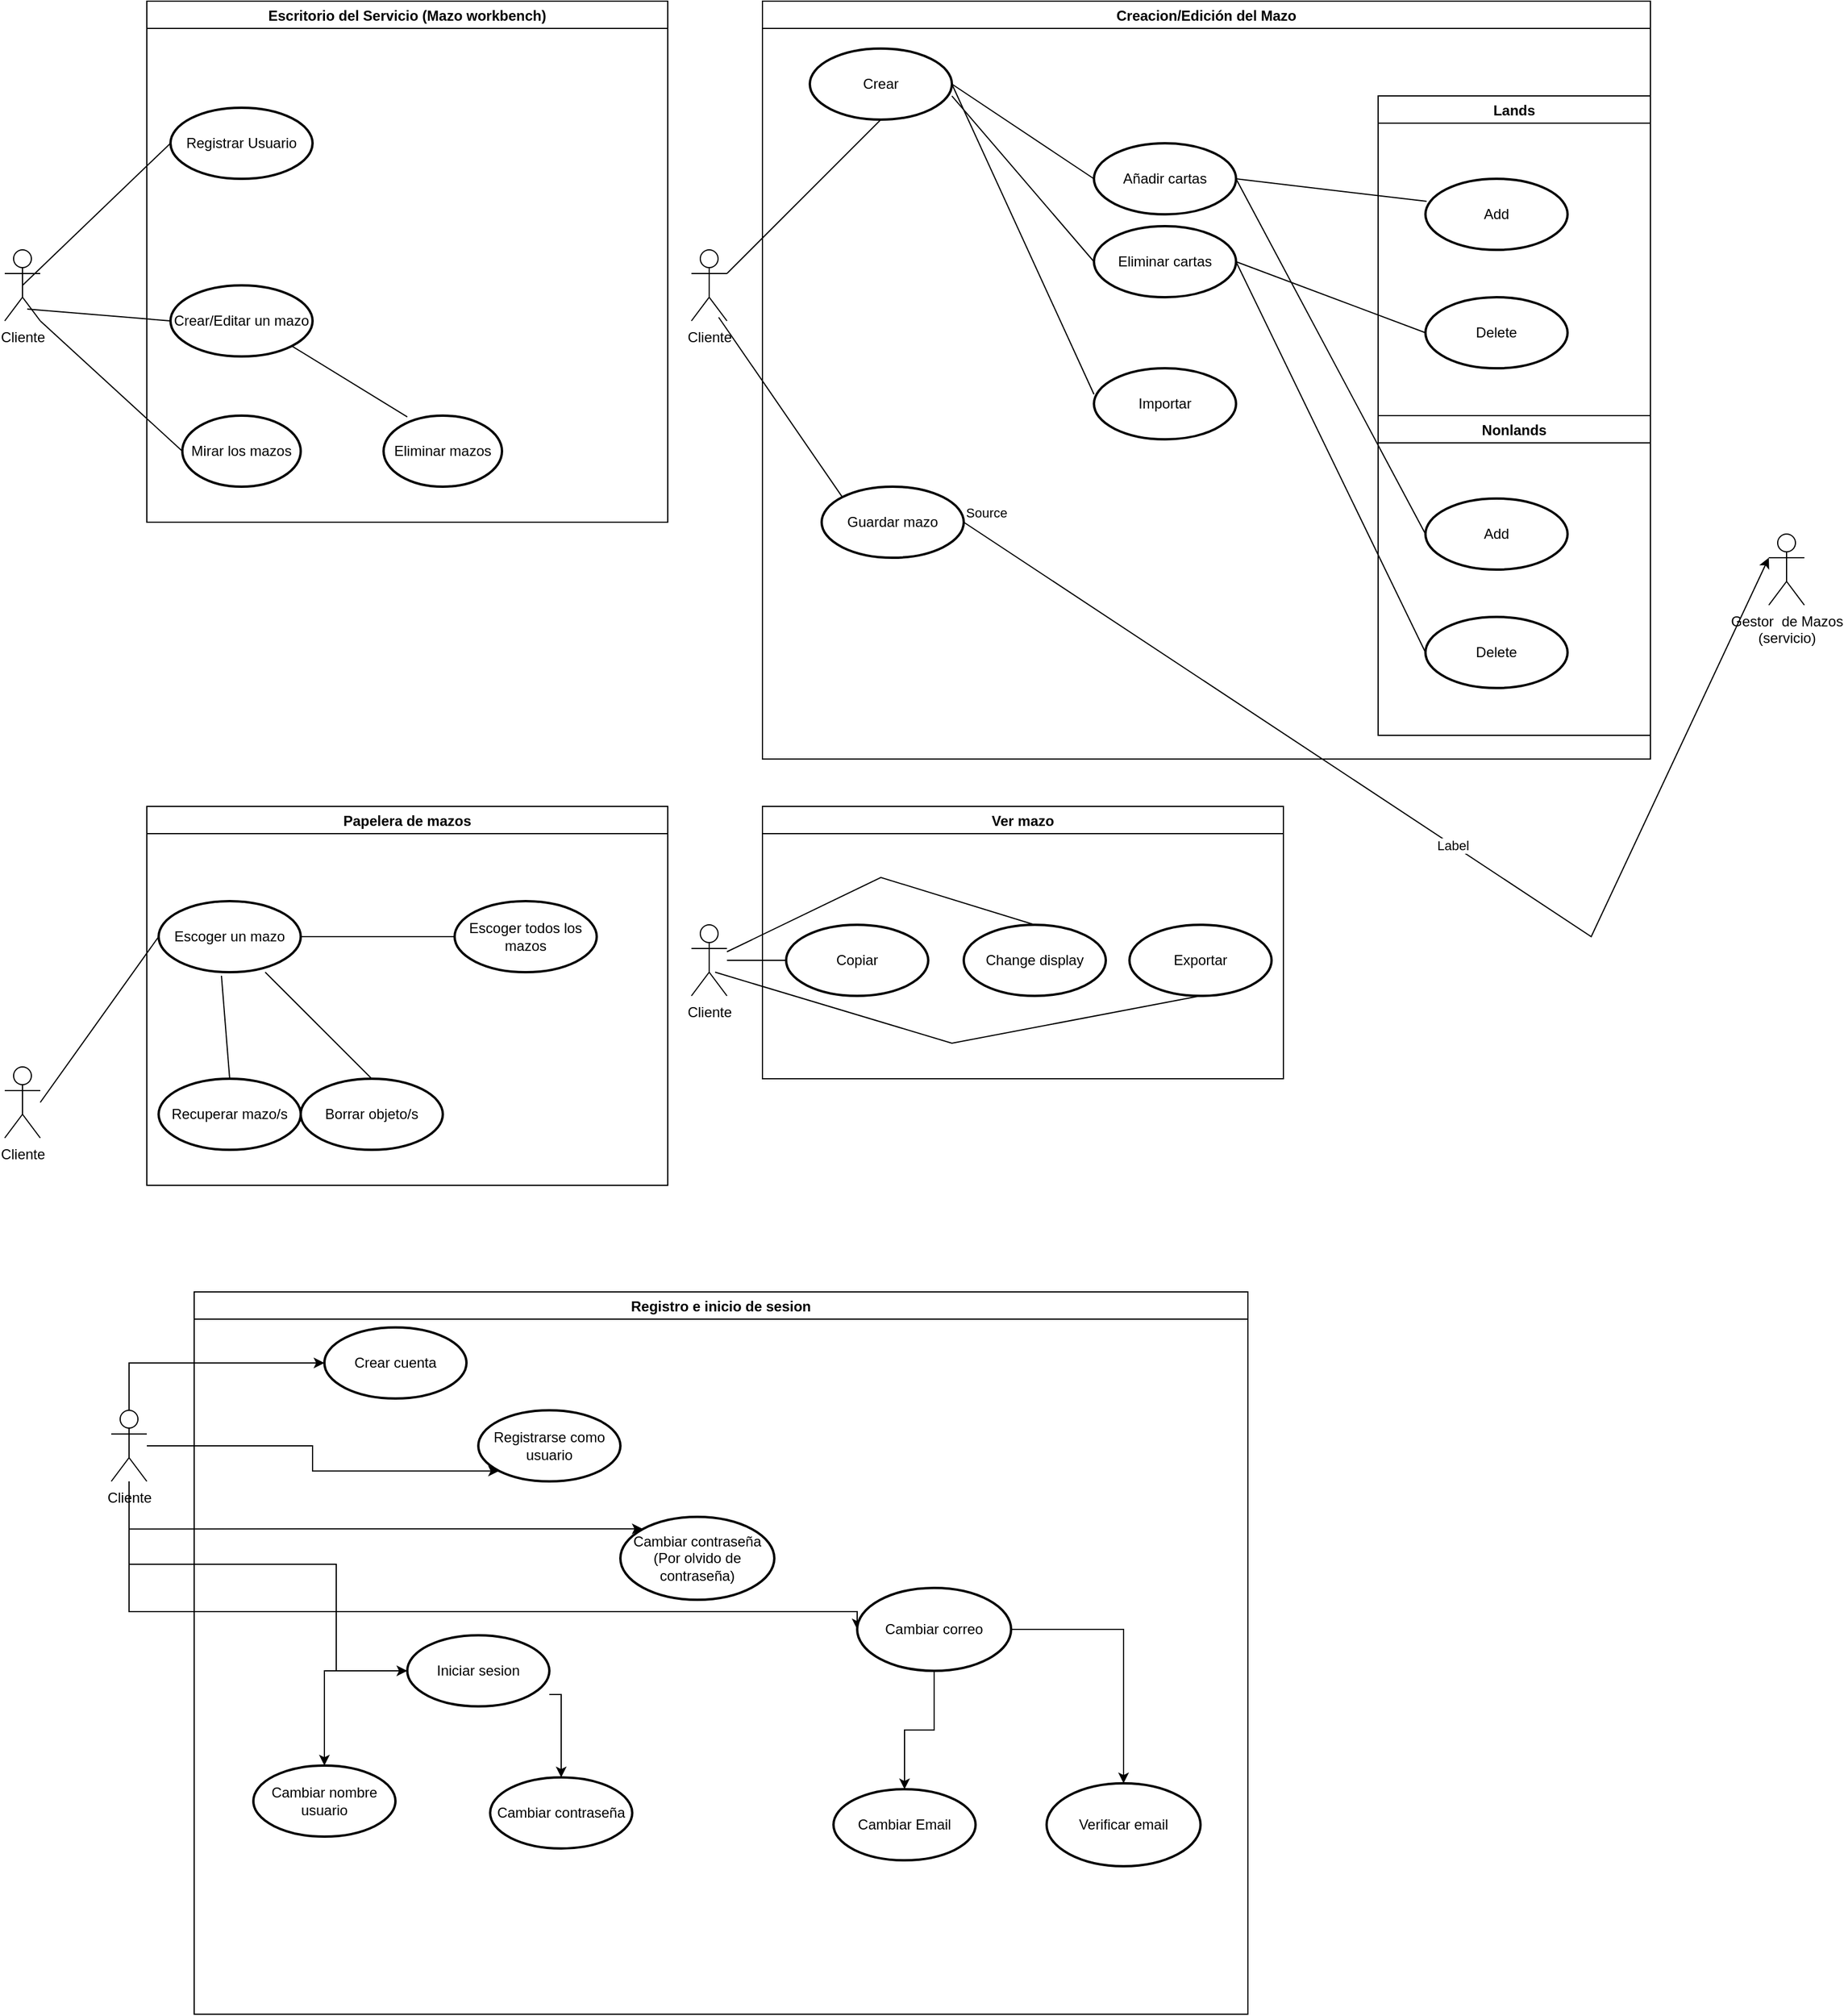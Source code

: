 <mxfile version="24.0.7" type="device">
  <diagram name="Page-1" id="g7jQOUo30wly0EwfjcqG">
    <mxGraphModel dx="1860" dy="858" grid="1" gridSize="10" guides="1" tooltips="1" connect="1" arrows="1" fold="1" page="1" pageScale="1" pageWidth="1600" pageHeight="1600" math="0" shadow="0">
      <root>
        <mxCell id="0" />
        <mxCell id="1" parent="0" />
        <mxCell id="b2gdafw9vcIs6ifxPlmt-4" value="Cliente" style="shape=umlActor;verticalLabelPosition=bottom;verticalAlign=top;html=1;" parent="1" vertex="1">
          <mxGeometry x="660" y="820" width="30" height="60" as="geometry" />
        </mxCell>
        <mxCell id="b2gdafw9vcIs6ifxPlmt-5" value="Gestor&amp;nbsp; de Mazos&lt;div&gt;(servicio)&lt;/div&gt;" style="shape=umlActor;verticalLabelPosition=bottom;verticalAlign=top;html=1;" parent="1" vertex="1">
          <mxGeometry x="1570" y="490" width="30" height="60" as="geometry" />
        </mxCell>
        <mxCell id="b2gdafw9vcIs6ifxPlmt-27" value="Papelera de mazos" style="swimlane;" parent="1" vertex="1">
          <mxGeometry x="200" y="720" width="440" height="320" as="geometry" />
        </mxCell>
        <mxCell id="b2gdafw9vcIs6ifxPlmt-29" value="Recuperar mazo/s" style="strokeWidth=2;html=1;shape=mxgraph.flowchart.start_1;whiteSpace=wrap;" parent="b2gdafw9vcIs6ifxPlmt-27" vertex="1">
          <mxGeometry x="10" y="230" width="120" height="60" as="geometry" />
        </mxCell>
        <mxCell id="b2gdafw9vcIs6ifxPlmt-57" value="&lt;div&gt;Escoger todos los mazos&lt;/div&gt;" style="strokeWidth=2;html=1;shape=mxgraph.flowchart.start_1;whiteSpace=wrap;" parent="b2gdafw9vcIs6ifxPlmt-27" vertex="1">
          <mxGeometry x="260" y="80" width="120" height="60" as="geometry" />
        </mxCell>
        <mxCell id="b2gdafw9vcIs6ifxPlmt-58" value="Borrar objeto/s" style="strokeWidth=2;html=1;shape=mxgraph.flowchart.start_1;whiteSpace=wrap;" parent="b2gdafw9vcIs6ifxPlmt-27" vertex="1">
          <mxGeometry x="130" y="230" width="120" height="60" as="geometry" />
        </mxCell>
        <mxCell id="b2gdafw9vcIs6ifxPlmt-60" value="Escoger un mazo" style="strokeWidth=2;html=1;shape=mxgraph.flowchart.start_1;whiteSpace=wrap;" parent="b2gdafw9vcIs6ifxPlmt-27" vertex="1">
          <mxGeometry x="10" y="80" width="120" height="60" as="geometry" />
        </mxCell>
        <mxCell id="oIikqwytzSIiOgdCLlzZ-25" value="" style="endArrow=none;html=1;rounded=0;entryX=0;entryY=0.5;entryDx=0;entryDy=0;entryPerimeter=0;exitX=1;exitY=0.5;exitDx=0;exitDy=0;exitPerimeter=0;" parent="b2gdafw9vcIs6ifxPlmt-27" source="b2gdafw9vcIs6ifxPlmt-60" target="b2gdafw9vcIs6ifxPlmt-57" edge="1">
          <mxGeometry width="50" height="50" relative="1" as="geometry">
            <mxPoint x="230" y="330" as="sourcePoint" />
            <mxPoint x="280" y="280" as="targetPoint" />
          </mxGeometry>
        </mxCell>
        <mxCell id="oIikqwytzSIiOgdCLlzZ-26" value="" style="endArrow=none;html=1;rounded=0;entryX=0.442;entryY=1.05;entryDx=0;entryDy=0;entryPerimeter=0;exitX=0.5;exitY=0;exitDx=0;exitDy=0;exitPerimeter=0;" parent="b2gdafw9vcIs6ifxPlmt-27" source="b2gdafw9vcIs6ifxPlmt-29" target="b2gdafw9vcIs6ifxPlmt-60" edge="1">
          <mxGeometry width="50" height="50" relative="1" as="geometry">
            <mxPoint x="230" y="330" as="sourcePoint" />
            <mxPoint x="280" y="280" as="targetPoint" />
          </mxGeometry>
        </mxCell>
        <mxCell id="oIikqwytzSIiOgdCLlzZ-27" value="" style="endArrow=none;html=1;rounded=0;exitX=0.5;exitY=0;exitDx=0;exitDy=0;exitPerimeter=0;" parent="b2gdafw9vcIs6ifxPlmt-27" source="b2gdafw9vcIs6ifxPlmt-58" target="b2gdafw9vcIs6ifxPlmt-60" edge="1">
          <mxGeometry width="50" height="50" relative="1" as="geometry">
            <mxPoint x="230" y="330" as="sourcePoint" />
            <mxPoint x="280" y="280" as="targetPoint" />
          </mxGeometry>
        </mxCell>
        <mxCell id="b2gdafw9vcIs6ifxPlmt-34" value="Escritorio del Servicio (Mazo workbench)" style="swimlane;" parent="1" vertex="1">
          <mxGeometry x="200" y="40" width="440" height="440" as="geometry" />
        </mxCell>
        <mxCell id="b2gdafw9vcIs6ifxPlmt-35" value="Registrar Usuario" style="strokeWidth=2;html=1;shape=mxgraph.flowchart.start_1;whiteSpace=wrap;" parent="b2gdafw9vcIs6ifxPlmt-34" vertex="1">
          <mxGeometry x="20" y="90" width="120" height="60" as="geometry" />
        </mxCell>
        <mxCell id="b2gdafw9vcIs6ifxPlmt-37" value="Crear/Editar un mazo" style="strokeWidth=2;html=1;shape=mxgraph.flowchart.start_1;whiteSpace=wrap;" parent="b2gdafw9vcIs6ifxPlmt-34" vertex="1">
          <mxGeometry x="20" y="240" width="120" height="60" as="geometry" />
        </mxCell>
        <mxCell id="b2gdafw9vcIs6ifxPlmt-38" value="Eliminar mazos" style="strokeWidth=2;html=1;shape=mxgraph.flowchart.start_1;whiteSpace=wrap;" parent="b2gdafw9vcIs6ifxPlmt-34" vertex="1">
          <mxGeometry x="200" y="350" width="100" height="60" as="geometry" />
        </mxCell>
        <mxCell id="b2gdafw9vcIs6ifxPlmt-39" value="Mirar los mazos" style="strokeWidth=2;html=1;shape=mxgraph.flowchart.start_1;whiteSpace=wrap;" parent="b2gdafw9vcIs6ifxPlmt-34" vertex="1">
          <mxGeometry x="30" y="350" width="100" height="60" as="geometry" />
        </mxCell>
        <mxCell id="oIikqwytzSIiOgdCLlzZ-31" value="" style="endArrow=none;html=1;rounded=0;entryX=0.855;entryY=0.855;entryDx=0;entryDy=0;entryPerimeter=0;exitX=0.2;exitY=0.017;exitDx=0;exitDy=0;exitPerimeter=0;" parent="b2gdafw9vcIs6ifxPlmt-34" source="b2gdafw9vcIs6ifxPlmt-38" target="b2gdafw9vcIs6ifxPlmt-37" edge="1">
          <mxGeometry width="50" height="50" relative="1" as="geometry">
            <mxPoint x="230" y="350" as="sourcePoint" />
            <mxPoint x="280" y="300" as="targetPoint" />
          </mxGeometry>
        </mxCell>
        <mxCell id="b2gdafw9vcIs6ifxPlmt-40" value="Creacion/Edición del Mazo" style="swimlane;" parent="1" vertex="1">
          <mxGeometry x="720" y="40" width="750" height="640" as="geometry" />
        </mxCell>
        <mxCell id="b2gdafw9vcIs6ifxPlmt-69" value="Guardar mazo" style="strokeWidth=2;html=1;shape=mxgraph.flowchart.start_1;whiteSpace=wrap;" parent="b2gdafw9vcIs6ifxPlmt-40" vertex="1">
          <mxGeometry x="50" y="410" width="120" height="60" as="geometry" />
        </mxCell>
        <mxCell id="b2gdafw9vcIs6ifxPlmt-72" value="Crear" style="strokeWidth=2;html=1;shape=mxgraph.flowchart.start_1;whiteSpace=wrap;" parent="b2gdafw9vcIs6ifxPlmt-40" vertex="1">
          <mxGeometry x="40" y="40" width="120" height="60" as="geometry" />
        </mxCell>
        <mxCell id="b2gdafw9vcIs6ifxPlmt-42" value="Añadir cartas" style="strokeWidth=2;html=1;shape=mxgraph.flowchart.start_1;whiteSpace=wrap;" parent="b2gdafw9vcIs6ifxPlmt-40" vertex="1">
          <mxGeometry x="280" y="120" width="120" height="60" as="geometry" />
        </mxCell>
        <mxCell id="b2gdafw9vcIs6ifxPlmt-73" value="Eliminar cartas" style="strokeWidth=2;html=1;shape=mxgraph.flowchart.start_1;whiteSpace=wrap;" parent="b2gdafw9vcIs6ifxPlmt-40" vertex="1">
          <mxGeometry x="280" y="190" width="120" height="60" as="geometry" />
        </mxCell>
        <mxCell id="b2gdafw9vcIs6ifxPlmt-81" value="Importar" style="strokeWidth=2;html=1;shape=mxgraph.flowchart.start_1;whiteSpace=wrap;" parent="b2gdafw9vcIs6ifxPlmt-40" vertex="1">
          <mxGeometry x="280" y="310" width="120" height="60" as="geometry" />
        </mxCell>
        <mxCell id="oIikqwytzSIiOgdCLlzZ-10" value="Nonlands" style="swimlane;" parent="b2gdafw9vcIs6ifxPlmt-40" vertex="1">
          <mxGeometry x="520" y="350" width="230" height="270" as="geometry" />
        </mxCell>
        <mxCell id="oIikqwytzSIiOgdCLlzZ-11" value="Add" style="strokeWidth=2;html=1;shape=mxgraph.flowchart.start_1;whiteSpace=wrap;" parent="oIikqwytzSIiOgdCLlzZ-10" vertex="1">
          <mxGeometry x="40" y="70" width="120" height="60" as="geometry" />
        </mxCell>
        <mxCell id="oIikqwytzSIiOgdCLlzZ-12" value="Delete" style="strokeWidth=2;html=1;shape=mxgraph.flowchart.start_1;whiteSpace=wrap;" parent="oIikqwytzSIiOgdCLlzZ-10" vertex="1">
          <mxGeometry x="40" y="170" width="120" height="60" as="geometry" />
        </mxCell>
        <mxCell id="oIikqwytzSIiOgdCLlzZ-13" value="Lands" style="swimlane;" parent="b2gdafw9vcIs6ifxPlmt-40" vertex="1">
          <mxGeometry x="520" y="80" width="230" height="270" as="geometry" />
        </mxCell>
        <mxCell id="oIikqwytzSIiOgdCLlzZ-14" value="Add" style="strokeWidth=2;html=1;shape=mxgraph.flowchart.start_1;whiteSpace=wrap;" parent="oIikqwytzSIiOgdCLlzZ-13" vertex="1">
          <mxGeometry x="40" y="70" width="120" height="60" as="geometry" />
        </mxCell>
        <mxCell id="oIikqwytzSIiOgdCLlzZ-15" value="Delete" style="strokeWidth=2;html=1;shape=mxgraph.flowchart.start_1;whiteSpace=wrap;" parent="oIikqwytzSIiOgdCLlzZ-13" vertex="1">
          <mxGeometry x="40" y="170" width="120" height="60" as="geometry" />
        </mxCell>
        <mxCell id="oIikqwytzSIiOgdCLlzZ-17" value="" style="endArrow=none;html=1;rounded=0;entryX=1;entryY=0.5;entryDx=0;entryDy=0;entryPerimeter=0;exitX=0.008;exitY=0.317;exitDx=0;exitDy=0;exitPerimeter=0;" parent="b2gdafw9vcIs6ifxPlmt-40" source="oIikqwytzSIiOgdCLlzZ-14" target="b2gdafw9vcIs6ifxPlmt-42" edge="1">
          <mxGeometry width="50" height="50" relative="1" as="geometry">
            <mxPoint x="450" y="490" as="sourcePoint" />
            <mxPoint x="500" y="440" as="targetPoint" />
          </mxGeometry>
        </mxCell>
        <mxCell id="oIikqwytzSIiOgdCLlzZ-18" value="" style="endArrow=none;html=1;rounded=0;entryX=1;entryY=0.5;entryDx=0;entryDy=0;entryPerimeter=0;exitX=0;exitY=0.5;exitDx=0;exitDy=0;exitPerimeter=0;" parent="b2gdafw9vcIs6ifxPlmt-40" source="oIikqwytzSIiOgdCLlzZ-11" target="b2gdafw9vcIs6ifxPlmt-42" edge="1">
          <mxGeometry width="50" height="50" relative="1" as="geometry">
            <mxPoint x="571" y="179" as="sourcePoint" />
            <mxPoint x="410" y="160" as="targetPoint" />
          </mxGeometry>
        </mxCell>
        <mxCell id="oIikqwytzSIiOgdCLlzZ-19" value="" style="endArrow=none;html=1;rounded=0;entryX=1;entryY=0.5;entryDx=0;entryDy=0;entryPerimeter=0;exitX=0;exitY=0.5;exitDx=0;exitDy=0;exitPerimeter=0;" parent="b2gdafw9vcIs6ifxPlmt-40" source="oIikqwytzSIiOgdCLlzZ-12" edge="1">
          <mxGeometry width="50" height="50" relative="1" as="geometry">
            <mxPoint x="560" y="520" as="sourcePoint" />
            <mxPoint x="400" y="220" as="targetPoint" />
          </mxGeometry>
        </mxCell>
        <mxCell id="oIikqwytzSIiOgdCLlzZ-20" value="" style="endArrow=none;html=1;rounded=0;entryX=1;entryY=0.5;entryDx=0;entryDy=0;entryPerimeter=0;exitX=0;exitY=0.5;exitDx=0;exitDy=0;exitPerimeter=0;" parent="b2gdafw9vcIs6ifxPlmt-40" source="oIikqwytzSIiOgdCLlzZ-15" edge="1">
          <mxGeometry width="50" height="50" relative="1" as="geometry">
            <mxPoint x="561" y="239" as="sourcePoint" />
            <mxPoint x="400" y="220" as="targetPoint" />
          </mxGeometry>
        </mxCell>
        <mxCell id="oIikqwytzSIiOgdCLlzZ-32" value="" style="endArrow=none;html=1;rounded=0;entryX=1;entryY=0.5;entryDx=0;entryDy=0;entryPerimeter=0;exitX=0;exitY=0.5;exitDx=0;exitDy=0;exitPerimeter=0;" parent="b2gdafw9vcIs6ifxPlmt-40" source="b2gdafw9vcIs6ifxPlmt-42" target="b2gdafw9vcIs6ifxPlmt-72" edge="1">
          <mxGeometry width="50" height="50" relative="1" as="geometry">
            <mxPoint x="170" y="350" as="sourcePoint" />
            <mxPoint x="220" y="300" as="targetPoint" />
          </mxGeometry>
        </mxCell>
        <mxCell id="oIikqwytzSIiOgdCLlzZ-33" value="" style="endArrow=none;html=1;rounded=0;entryX=1;entryY=0.667;entryDx=0;entryDy=0;entryPerimeter=0;exitX=0;exitY=0.5;exitDx=0;exitDy=0;exitPerimeter=0;" parent="b2gdafw9vcIs6ifxPlmt-40" source="b2gdafw9vcIs6ifxPlmt-73" target="b2gdafw9vcIs6ifxPlmt-72" edge="1">
          <mxGeometry width="50" height="50" relative="1" as="geometry">
            <mxPoint x="170" y="350" as="sourcePoint" />
            <mxPoint x="220" y="300" as="targetPoint" />
          </mxGeometry>
        </mxCell>
        <mxCell id="oIikqwytzSIiOgdCLlzZ-34" value="" style="endArrow=none;html=1;rounded=0;entryX=1;entryY=0.5;entryDx=0;entryDy=0;entryPerimeter=0;exitX=0;exitY=0.367;exitDx=0;exitDy=0;exitPerimeter=0;" parent="b2gdafw9vcIs6ifxPlmt-40" source="b2gdafw9vcIs6ifxPlmt-81" target="b2gdafw9vcIs6ifxPlmt-72" edge="1">
          <mxGeometry width="50" height="50" relative="1" as="geometry">
            <mxPoint x="170" y="350" as="sourcePoint" />
            <mxPoint x="220" y="300" as="targetPoint" />
          </mxGeometry>
        </mxCell>
        <mxCell id="b2gdafw9vcIs6ifxPlmt-46" value="Ver mazo" style="swimlane;" parent="1" vertex="1">
          <mxGeometry x="720" y="720" width="440" height="230" as="geometry" />
        </mxCell>
        <mxCell id="oIikqwytzSIiOgdCLlzZ-1" value="Exportar" style="strokeWidth=2;html=1;shape=mxgraph.flowchart.start_1;whiteSpace=wrap;" parent="b2gdafw9vcIs6ifxPlmt-46" vertex="1">
          <mxGeometry x="310" y="100" width="120" height="60" as="geometry" />
        </mxCell>
        <mxCell id="oIikqwytzSIiOgdCLlzZ-2" value="Copiar" style="strokeWidth=2;html=1;shape=mxgraph.flowchart.start_1;whiteSpace=wrap;" parent="b2gdafw9vcIs6ifxPlmt-46" vertex="1">
          <mxGeometry x="20" y="100" width="120" height="60" as="geometry" />
        </mxCell>
        <mxCell id="oIikqwytzSIiOgdCLlzZ-16" value="Change display" style="strokeWidth=2;html=1;shape=mxgraph.flowchart.start_1;whiteSpace=wrap;" parent="b2gdafw9vcIs6ifxPlmt-46" vertex="1">
          <mxGeometry x="170" y="100" width="120" height="60" as="geometry" />
        </mxCell>
        <mxCell id="b2gdafw9vcIs6ifxPlmt-61" value="Cliente" style="shape=umlActor;verticalLabelPosition=bottom;verticalAlign=top;html=1;" parent="1" vertex="1">
          <mxGeometry x="80" y="250" width="30" height="60" as="geometry" />
        </mxCell>
        <mxCell id="b2gdafw9vcIs6ifxPlmt-62" value="Cliente" style="shape=umlActor;verticalLabelPosition=bottom;verticalAlign=top;html=1;" parent="1" vertex="1">
          <mxGeometry x="80" y="940" width="30" height="60" as="geometry" />
        </mxCell>
        <mxCell id="b2gdafw9vcIs6ifxPlmt-63" value="Cliente" style="shape=umlActor;verticalLabelPosition=bottom;verticalAlign=top;html=1;" parent="1" vertex="1">
          <mxGeometry x="660" y="250" width="30" height="60" as="geometry" />
        </mxCell>
        <mxCell id="oIikqwytzSIiOgdCLlzZ-21" value="" style="endArrow=none;html=1;rounded=0;entryX=0.5;entryY=0;entryDx=0;entryDy=0;entryPerimeter=0;" parent="1" source="b2gdafw9vcIs6ifxPlmt-4" target="oIikqwytzSIiOgdCLlzZ-16" edge="1">
          <mxGeometry width="50" height="50" relative="1" as="geometry">
            <mxPoint x="1170" y="870" as="sourcePoint" />
            <mxPoint x="1220" y="820" as="targetPoint" />
            <Array as="points">
              <mxPoint x="820" y="780" />
            </Array>
          </mxGeometry>
        </mxCell>
        <mxCell id="oIikqwytzSIiOgdCLlzZ-22" value="" style="endArrow=none;html=1;rounded=0;entryX=0;entryY=0.5;entryDx=0;entryDy=0;entryPerimeter=0;" parent="1" source="b2gdafw9vcIs6ifxPlmt-4" target="oIikqwytzSIiOgdCLlzZ-2" edge="1">
          <mxGeometry width="50" height="50" relative="1" as="geometry">
            <mxPoint x="1170" y="870" as="sourcePoint" />
            <mxPoint x="1220" y="820" as="targetPoint" />
          </mxGeometry>
        </mxCell>
        <mxCell id="oIikqwytzSIiOgdCLlzZ-23" value="" style="endArrow=none;html=1;rounded=0;exitX=0.667;exitY=0.667;exitDx=0;exitDy=0;exitPerimeter=0;entryX=0.5;entryY=1;entryDx=0;entryDy=0;entryPerimeter=0;" parent="1" source="b2gdafw9vcIs6ifxPlmt-4" target="oIikqwytzSIiOgdCLlzZ-1" edge="1">
          <mxGeometry width="50" height="50" relative="1" as="geometry">
            <mxPoint x="1170" y="870" as="sourcePoint" />
            <mxPoint x="1220" y="820" as="targetPoint" />
            <Array as="points">
              <mxPoint x="880" y="920" />
            </Array>
          </mxGeometry>
        </mxCell>
        <mxCell id="oIikqwytzSIiOgdCLlzZ-24" value="" style="endArrow=none;html=1;rounded=0;entryX=0;entryY=0.5;entryDx=0;entryDy=0;entryPerimeter=0;" parent="1" target="b2gdafw9vcIs6ifxPlmt-60" edge="1">
          <mxGeometry width="50" height="50" relative="1" as="geometry">
            <mxPoint x="110" y="970" as="sourcePoint" />
            <mxPoint x="160" y="920" as="targetPoint" />
          </mxGeometry>
        </mxCell>
        <mxCell id="oIikqwytzSIiOgdCLlzZ-28" value="" style="endArrow=none;html=1;rounded=0;entryX=0.5;entryY=0.5;entryDx=0;entryDy=0;entryPerimeter=0;exitX=0;exitY=0.5;exitDx=0;exitDy=0;exitPerimeter=0;" parent="1" source="b2gdafw9vcIs6ifxPlmt-35" target="b2gdafw9vcIs6ifxPlmt-61" edge="1">
          <mxGeometry width="50" height="50" relative="1" as="geometry">
            <mxPoint x="430" y="390" as="sourcePoint" />
            <mxPoint x="480" y="340" as="targetPoint" />
          </mxGeometry>
        </mxCell>
        <mxCell id="oIikqwytzSIiOgdCLlzZ-29" value="" style="endArrow=none;html=1;rounded=0;entryX=0.633;entryY=0.833;entryDx=0;entryDy=0;entryPerimeter=0;exitX=0;exitY=0.5;exitDx=0;exitDy=0;exitPerimeter=0;" parent="1" source="b2gdafw9vcIs6ifxPlmt-37" target="b2gdafw9vcIs6ifxPlmt-61" edge="1">
          <mxGeometry width="50" height="50" relative="1" as="geometry">
            <mxPoint x="430" y="390" as="sourcePoint" />
            <mxPoint x="480" y="340" as="targetPoint" />
          </mxGeometry>
        </mxCell>
        <mxCell id="oIikqwytzSIiOgdCLlzZ-30" value="" style="endArrow=none;html=1;rounded=0;entryX=1;entryY=1;entryDx=0;entryDy=0;entryPerimeter=0;exitX=0;exitY=0.5;exitDx=0;exitDy=0;exitPerimeter=0;" parent="1" source="b2gdafw9vcIs6ifxPlmt-39" target="b2gdafw9vcIs6ifxPlmt-61" edge="1">
          <mxGeometry width="50" height="50" relative="1" as="geometry">
            <mxPoint x="430" y="390" as="sourcePoint" />
            <mxPoint x="480" y="340" as="targetPoint" />
          </mxGeometry>
        </mxCell>
        <mxCell id="oIikqwytzSIiOgdCLlzZ-36" value="" style="endArrow=none;html=1;rounded=0;entryX=0.5;entryY=1;entryDx=0;entryDy=0;entryPerimeter=0;exitX=1;exitY=0.333;exitDx=0;exitDy=0;exitPerimeter=0;" parent="1" source="b2gdafw9vcIs6ifxPlmt-63" target="b2gdafw9vcIs6ifxPlmt-72" edge="1">
          <mxGeometry width="50" height="50" relative="1" as="geometry">
            <mxPoint x="890" y="390" as="sourcePoint" />
            <mxPoint x="940" y="340" as="targetPoint" />
          </mxGeometry>
        </mxCell>
        <mxCell id="oIikqwytzSIiOgdCLlzZ-37" value="" style="endArrow=none;html=1;rounded=0;entryX=0.767;entryY=0.95;entryDx=0;entryDy=0;entryPerimeter=0;exitX=0.145;exitY=0.145;exitDx=0;exitDy=0;exitPerimeter=0;" parent="1" source="b2gdafw9vcIs6ifxPlmt-69" target="b2gdafw9vcIs6ifxPlmt-63" edge="1">
          <mxGeometry width="50" height="50" relative="1" as="geometry">
            <mxPoint x="890" y="390" as="sourcePoint" />
            <mxPoint x="940" y="340" as="targetPoint" />
          </mxGeometry>
        </mxCell>
        <mxCell id="oIikqwytzSIiOgdCLlzZ-38" value="" style="endArrow=classic;html=1;rounded=0;exitX=1;exitY=0.5;exitDx=0;exitDy=0;exitPerimeter=0;entryX=0;entryY=0.333;entryDx=0;entryDy=0;entryPerimeter=0;" parent="1" source="b2gdafw9vcIs6ifxPlmt-69" target="b2gdafw9vcIs6ifxPlmt-5" edge="1">
          <mxGeometry relative="1" as="geometry">
            <mxPoint x="1130" y="600" as="sourcePoint" />
            <mxPoint x="1290" y="600" as="targetPoint" />
            <Array as="points">
              <mxPoint x="1420" y="830" />
            </Array>
          </mxGeometry>
        </mxCell>
        <mxCell id="oIikqwytzSIiOgdCLlzZ-39" value="Label" style="edgeLabel;resizable=0;html=1;;align=center;verticalAlign=middle;" parent="oIikqwytzSIiOgdCLlzZ-38" connectable="0" vertex="1">
          <mxGeometry relative="1" as="geometry" />
        </mxCell>
        <mxCell id="oIikqwytzSIiOgdCLlzZ-40" value="Source" style="edgeLabel;resizable=0;html=1;;align=left;verticalAlign=bottom;" parent="oIikqwytzSIiOgdCLlzZ-38" connectable="0" vertex="1">
          <mxGeometry x="-1" relative="1" as="geometry" />
        </mxCell>
        <mxCell id="PvsV8ZNMPgOsQi2cF9u8-26" style="edgeStyle=orthogonalEdgeStyle;rounded=0;orthogonalLoop=1;jettySize=auto;html=1;" edge="1" parent="1" source="PvsV8ZNMPgOsQi2cF9u8-3" target="PvsV8ZNMPgOsQi2cF9u8-15">
          <mxGeometry relative="1" as="geometry">
            <Array as="points">
              <mxPoint x="185" y="1190" />
            </Array>
          </mxGeometry>
        </mxCell>
        <mxCell id="PvsV8ZNMPgOsQi2cF9u8-29" style="edgeStyle=orthogonalEdgeStyle;rounded=0;orthogonalLoop=1;jettySize=auto;html=1;" edge="1" parent="1" source="PvsV8ZNMPgOsQi2cF9u8-3" target="PvsV8ZNMPgOsQi2cF9u8-28">
          <mxGeometry relative="1" as="geometry">
            <Array as="points">
              <mxPoint x="185" y="1360" />
              <mxPoint x="360" y="1360" />
              <mxPoint x="360" y="1450" />
            </Array>
          </mxGeometry>
        </mxCell>
        <mxCell id="PvsV8ZNMPgOsQi2cF9u8-31" style="edgeStyle=orthogonalEdgeStyle;rounded=0;orthogonalLoop=1;jettySize=auto;html=1;entryX=0.145;entryY=0.145;entryDx=0;entryDy=0;entryPerimeter=0;" edge="1" parent="1" source="PvsV8ZNMPgOsQi2cF9u8-3" target="PvsV8ZNMPgOsQi2cF9u8-18">
          <mxGeometry relative="1" as="geometry">
            <Array as="points">
              <mxPoint x="185" y="1330" />
            </Array>
          </mxGeometry>
        </mxCell>
        <mxCell id="PvsV8ZNMPgOsQi2cF9u8-36" style="edgeStyle=orthogonalEdgeStyle;rounded=0;orthogonalLoop=1;jettySize=auto;html=1;entryX=0;entryY=0.5;entryDx=0;entryDy=0;entryPerimeter=0;" edge="1" parent="1" source="PvsV8ZNMPgOsQi2cF9u8-3" target="PvsV8ZNMPgOsQi2cF9u8-35">
          <mxGeometry relative="1" as="geometry">
            <Array as="points">
              <mxPoint x="185" y="1400" />
              <mxPoint x="800" y="1400" />
            </Array>
          </mxGeometry>
        </mxCell>
        <mxCell id="PvsV8ZNMPgOsQi2cF9u8-3" value="Cliente" style="shape=umlActor;verticalLabelPosition=bottom;verticalAlign=top;html=1;" vertex="1" parent="1">
          <mxGeometry x="170" y="1230" width="30" height="60" as="geometry" />
        </mxCell>
        <mxCell id="PvsV8ZNMPgOsQi2cF9u8-4" value="Registro e inicio de sesion" style="swimlane;" vertex="1" parent="1">
          <mxGeometry x="240" y="1130" width="890" height="610" as="geometry" />
        </mxCell>
        <mxCell id="PvsV8ZNMPgOsQi2cF9u8-8" value="Registrarse como usuario" style="strokeWidth=2;html=1;shape=mxgraph.flowchart.start_1;whiteSpace=wrap;" vertex="1" parent="PvsV8ZNMPgOsQi2cF9u8-4">
          <mxGeometry x="240" y="100" width="120" height="60" as="geometry" />
        </mxCell>
        <mxCell id="PvsV8ZNMPgOsQi2cF9u8-15" value="Crear cuenta" style="strokeWidth=2;html=1;shape=mxgraph.flowchart.start_1;whiteSpace=wrap;" vertex="1" parent="PvsV8ZNMPgOsQi2cF9u8-4">
          <mxGeometry x="110" y="30" width="120" height="60" as="geometry" />
        </mxCell>
        <mxCell id="PvsV8ZNMPgOsQi2cF9u8-18" value="Cambiar contraseña&lt;br&gt;(Por olvido de contraseña)" style="strokeWidth=2;html=1;shape=mxgraph.flowchart.start_1;whiteSpace=wrap;" vertex="1" parent="PvsV8ZNMPgOsQi2cF9u8-4">
          <mxGeometry x="360" y="190" width="130" height="70" as="geometry" />
        </mxCell>
        <mxCell id="PvsV8ZNMPgOsQi2cF9u8-21" value="Cambiar nombre usuario" style="strokeWidth=2;html=1;shape=mxgraph.flowchart.start_1;whiteSpace=wrap;" vertex="1" parent="PvsV8ZNMPgOsQi2cF9u8-4">
          <mxGeometry x="50" y="400" width="120" height="60" as="geometry" />
        </mxCell>
        <mxCell id="PvsV8ZNMPgOsQi2cF9u8-22" value="Cambiar Email" style="strokeWidth=2;html=1;shape=mxgraph.flowchart.start_1;whiteSpace=wrap;" vertex="1" parent="PvsV8ZNMPgOsQi2cF9u8-4">
          <mxGeometry x="540" y="420" width="120" height="60" as="geometry" />
        </mxCell>
        <mxCell id="PvsV8ZNMPgOsQi2cF9u8-33" style="edgeStyle=orthogonalEdgeStyle;rounded=0;orthogonalLoop=1;jettySize=auto;html=1;" edge="1" parent="PvsV8ZNMPgOsQi2cF9u8-4" source="PvsV8ZNMPgOsQi2cF9u8-28" target="PvsV8ZNMPgOsQi2cF9u8-21">
          <mxGeometry relative="1" as="geometry" />
        </mxCell>
        <mxCell id="PvsV8ZNMPgOsQi2cF9u8-34" style="edgeStyle=orthogonalEdgeStyle;rounded=0;orthogonalLoop=1;jettySize=auto;html=1;" edge="1" parent="PvsV8ZNMPgOsQi2cF9u8-4" source="PvsV8ZNMPgOsQi2cF9u8-28" target="PvsV8ZNMPgOsQi2cF9u8-32">
          <mxGeometry relative="1" as="geometry">
            <Array as="points">
              <mxPoint x="310" y="340" />
            </Array>
          </mxGeometry>
        </mxCell>
        <mxCell id="PvsV8ZNMPgOsQi2cF9u8-28" value="Iniciar sesion" style="strokeWidth=2;html=1;shape=mxgraph.flowchart.start_1;whiteSpace=wrap;" vertex="1" parent="PvsV8ZNMPgOsQi2cF9u8-4">
          <mxGeometry x="180" y="290" width="120" height="60" as="geometry" />
        </mxCell>
        <mxCell id="PvsV8ZNMPgOsQi2cF9u8-30" value="Verificar email" style="strokeWidth=2;html=1;shape=mxgraph.flowchart.start_1;whiteSpace=wrap;" vertex="1" parent="PvsV8ZNMPgOsQi2cF9u8-4">
          <mxGeometry x="720" y="415" width="130" height="70" as="geometry" />
        </mxCell>
        <mxCell id="PvsV8ZNMPgOsQi2cF9u8-32" value="Cambiar contraseña" style="strokeWidth=2;html=1;shape=mxgraph.flowchart.start_1;whiteSpace=wrap;" vertex="1" parent="PvsV8ZNMPgOsQi2cF9u8-4">
          <mxGeometry x="250" y="410" width="120" height="60" as="geometry" />
        </mxCell>
        <mxCell id="PvsV8ZNMPgOsQi2cF9u8-37" style="edgeStyle=orthogonalEdgeStyle;rounded=0;orthogonalLoop=1;jettySize=auto;html=1;" edge="1" parent="PvsV8ZNMPgOsQi2cF9u8-4" source="PvsV8ZNMPgOsQi2cF9u8-35" target="PvsV8ZNMPgOsQi2cF9u8-30">
          <mxGeometry relative="1" as="geometry" />
        </mxCell>
        <mxCell id="PvsV8ZNMPgOsQi2cF9u8-38" style="edgeStyle=orthogonalEdgeStyle;rounded=0;orthogonalLoop=1;jettySize=auto;html=1;" edge="1" parent="PvsV8ZNMPgOsQi2cF9u8-4" source="PvsV8ZNMPgOsQi2cF9u8-35" target="PvsV8ZNMPgOsQi2cF9u8-22">
          <mxGeometry relative="1" as="geometry" />
        </mxCell>
        <mxCell id="PvsV8ZNMPgOsQi2cF9u8-35" value="Cambiar correo" style="strokeWidth=2;html=1;shape=mxgraph.flowchart.start_1;whiteSpace=wrap;" vertex="1" parent="PvsV8ZNMPgOsQi2cF9u8-4">
          <mxGeometry x="560" y="250" width="130" height="70" as="geometry" />
        </mxCell>
        <mxCell id="PvsV8ZNMPgOsQi2cF9u8-12" style="edgeStyle=orthogonalEdgeStyle;rounded=0;orthogonalLoop=1;jettySize=auto;html=1;entryX=0.145;entryY=0.855;entryDx=0;entryDy=0;entryPerimeter=0;" edge="1" parent="1" source="PvsV8ZNMPgOsQi2cF9u8-3" target="PvsV8ZNMPgOsQi2cF9u8-8">
          <mxGeometry relative="1" as="geometry" />
        </mxCell>
      </root>
    </mxGraphModel>
  </diagram>
</mxfile>
